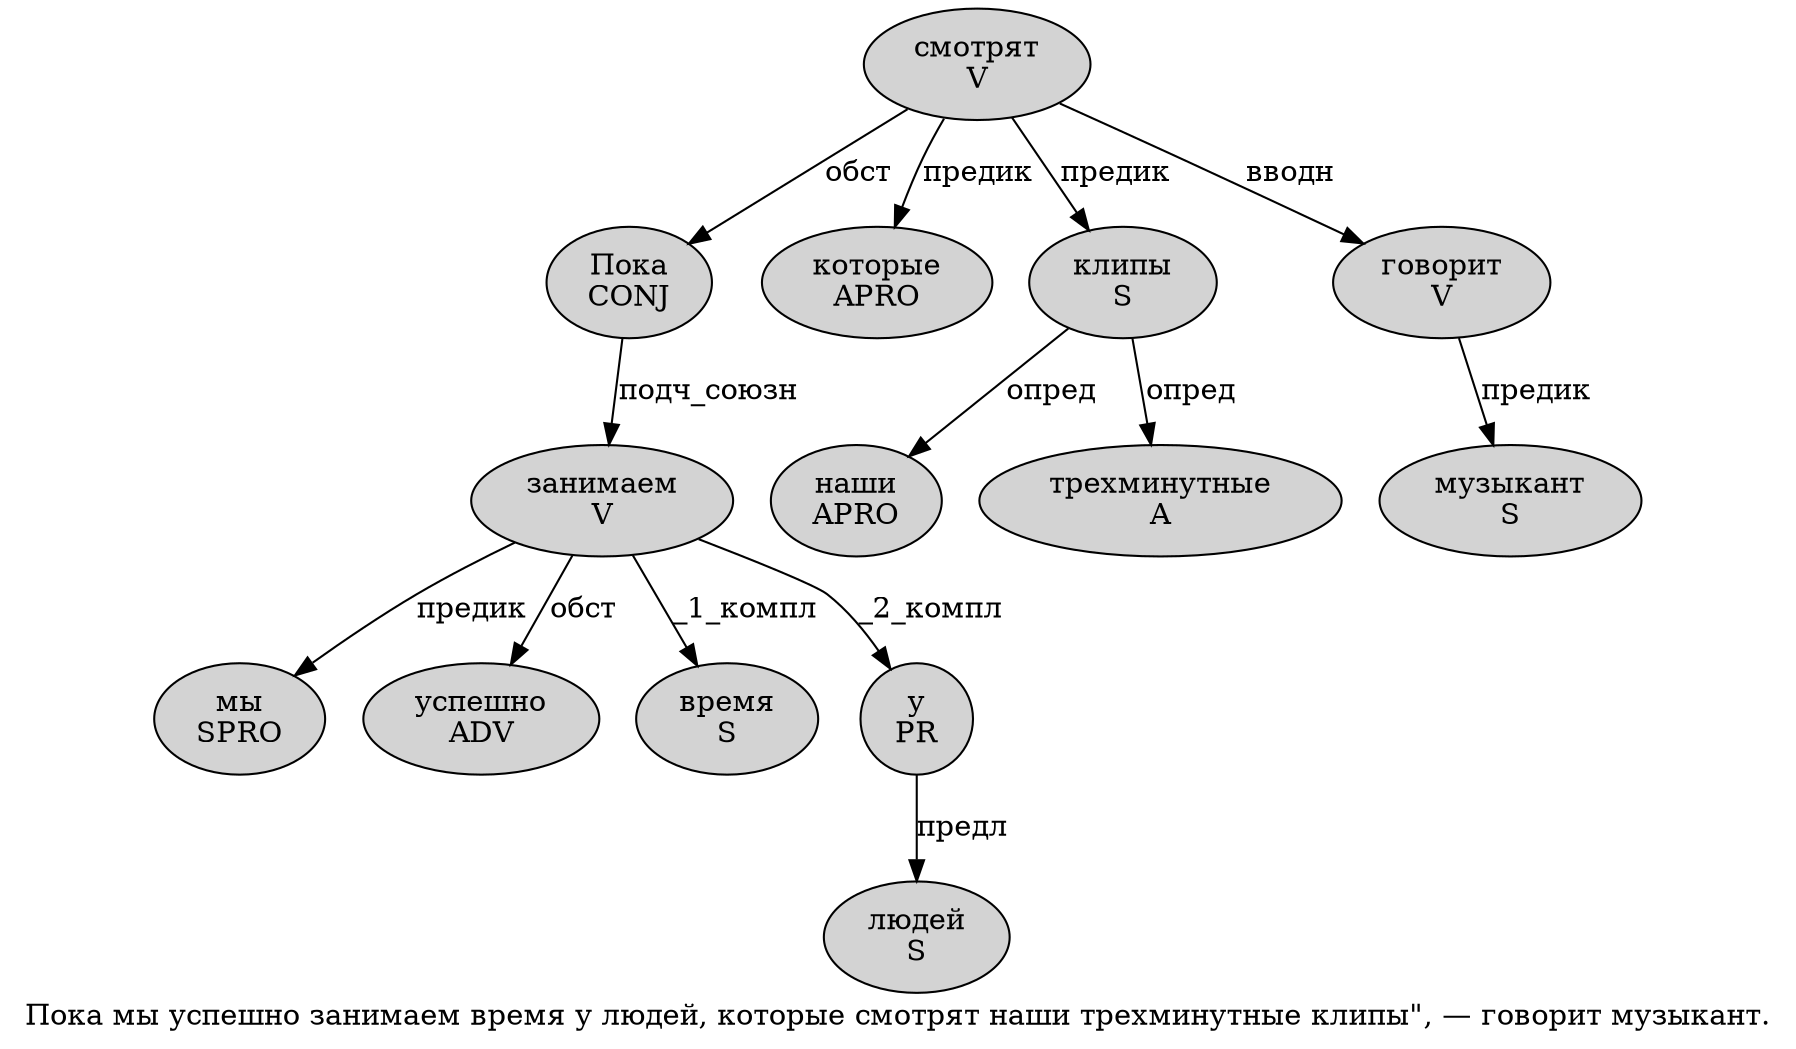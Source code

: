 digraph SENTENCE_1354 {
	graph [label="Пока мы успешно занимаем время у людей, которые смотрят наши трехминутные клипы\", — говорит музыкант."]
	node [style=filled]
		0 [label="Пока
CONJ" color="" fillcolor=lightgray penwidth=1 shape=ellipse]
		1 [label="мы
SPRO" color="" fillcolor=lightgray penwidth=1 shape=ellipse]
		2 [label="успешно
ADV" color="" fillcolor=lightgray penwidth=1 shape=ellipse]
		3 [label="занимаем
V" color="" fillcolor=lightgray penwidth=1 shape=ellipse]
		4 [label="время
S" color="" fillcolor=lightgray penwidth=1 shape=ellipse]
		5 [label="у
PR" color="" fillcolor=lightgray penwidth=1 shape=ellipse]
		6 [label="людей
S" color="" fillcolor=lightgray penwidth=1 shape=ellipse]
		8 [label="которые
APRO" color="" fillcolor=lightgray penwidth=1 shape=ellipse]
		9 [label="смотрят
V" color="" fillcolor=lightgray penwidth=1 shape=ellipse]
		10 [label="наши
APRO" color="" fillcolor=lightgray penwidth=1 shape=ellipse]
		11 [label="трехминутные
A" color="" fillcolor=lightgray penwidth=1 shape=ellipse]
		12 [label="клипы
S" color="" fillcolor=lightgray penwidth=1 shape=ellipse]
		16 [label="говорит
V" color="" fillcolor=lightgray penwidth=1 shape=ellipse]
		17 [label="музыкант
S" color="" fillcolor=lightgray penwidth=1 shape=ellipse]
			12 -> 10 [label="опред"]
			12 -> 11 [label="опред"]
			16 -> 17 [label="предик"]
			5 -> 6 [label="предл"]
			9 -> 0 [label="обст"]
			9 -> 8 [label="предик"]
			9 -> 12 [label="предик"]
			9 -> 16 [label="вводн"]
			3 -> 1 [label="предик"]
			3 -> 2 [label="обст"]
			3 -> 4 [label="_1_компл"]
			3 -> 5 [label="_2_компл"]
			0 -> 3 [label="подч_союзн"]
}